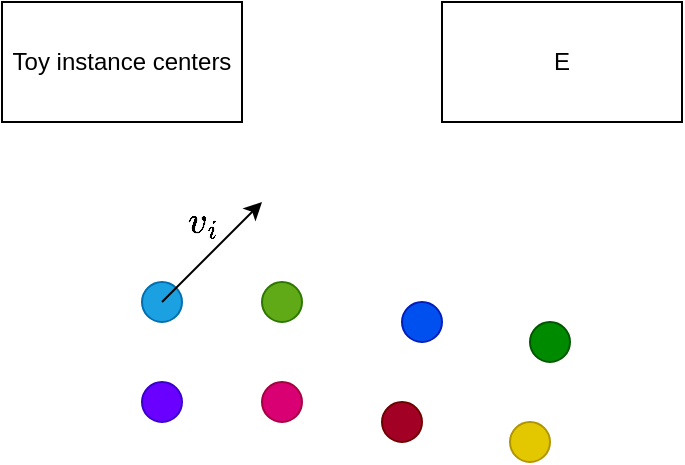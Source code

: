 <mxfile version="20.5.3" type="embed"><diagram id="23iRSUPoRavnBvh4doch" name="Page-1"><mxGraphModel dx="529" dy="359" grid="1" gridSize="10" guides="1" tooltips="1" connect="1" arrows="1" fold="1" page="1" pageScale="1" pageWidth="827" pageHeight="1169" background="#ffffff" math="1" shadow="0"><root><mxCell id="0"/><mxCell id="1" parent="0"/><mxCell id="2" value="&lt;font color=&quot;#000000&quot;&gt;Toy instance centers&lt;/font&gt;" style="rounded=0;whiteSpace=wrap;html=1;fillColor=#FFFFFF;strokeColor=#000000;" vertex="1" parent="1"><mxGeometry x="150" y="70" width="120" height="60" as="geometry"/></mxCell><mxCell id="3" value="&lt;font color=&quot;#000000&quot;&gt;E&lt;/font&gt;" style="rounded=0;whiteSpace=wrap;html=1;fillColor=#FFFFFF;strokeColor=#000000;" vertex="1" parent="1"><mxGeometry x="370" y="70" width="120" height="60" as="geometry"/></mxCell><mxCell id="4" value="" style="ellipse;whiteSpace=wrap;html=1;aspect=fixed;rounded=0;strokeColor=#006EAF;fontFamily=Helvetica;fontSize=12;fontColor=#ffffff;fillColor=#1ba1e2;" vertex="1" parent="1"><mxGeometry x="220" y="210" width="20" height="20" as="geometry"/></mxCell><mxCell id="5" value="" style="ellipse;whiteSpace=wrap;html=1;aspect=fixed;rounded=0;strokeColor=#2D7600;fontFamily=Helvetica;fontSize=12;fontColor=#ffffff;fillColor=#60a917;" vertex="1" parent="1"><mxGeometry x="280" y="210" width="20" height="20" as="geometry"/></mxCell><mxCell id="6" value="" style="ellipse;whiteSpace=wrap;html=1;aspect=fixed;rounded=0;strokeColor=#005700;fontFamily=Helvetica;fontSize=12;fontColor=#ffffff;fillColor=#008a00;" vertex="1" parent="1"><mxGeometry x="414" y="230" width="20" height="20" as="geometry"/></mxCell><mxCell id="7" value="" style="ellipse;whiteSpace=wrap;html=1;aspect=fixed;rounded=0;strokeColor=#001DBC;fontFamily=Helvetica;fontSize=12;fontColor=#ffffff;fillColor=#0050ef;" vertex="1" parent="1"><mxGeometry x="350" y="220" width="20" height="20" as="geometry"/></mxCell><mxCell id="8" value="" style="ellipse;whiteSpace=wrap;html=1;aspect=fixed;rounded=0;strokeColor=#3700CC;fontFamily=Helvetica;fontSize=12;fontColor=#ffffff;fillColor=#6a00ff;" vertex="1" parent="1"><mxGeometry x="220" y="260" width="20" height="20" as="geometry"/></mxCell><mxCell id="9" value="" style="ellipse;whiteSpace=wrap;html=1;aspect=fixed;rounded=0;strokeColor=#A50040;fontFamily=Helvetica;fontSize=12;fontColor=#ffffff;fillColor=#d80073;" vertex="1" parent="1"><mxGeometry x="280" y="260" width="20" height="20" as="geometry"/></mxCell><mxCell id="10" value="" style="ellipse;whiteSpace=wrap;html=1;aspect=fixed;rounded=0;strokeColor=#6F0000;fontFamily=Helvetica;fontSize=12;fontColor=#ffffff;fillColor=#a20025;" vertex="1" parent="1"><mxGeometry x="340" y="270" width="20" height="20" as="geometry"/></mxCell><mxCell id="11" value="" style="ellipse;whiteSpace=wrap;html=1;aspect=fixed;rounded=0;strokeColor=#B09500;fontFamily=Helvetica;fontSize=12;fontColor=#000000;fillColor=#e3c800;" vertex="1" parent="1"><mxGeometry x="404" y="280" width="20" height="20" as="geometry"/></mxCell><mxCell id="12" value="$$ v_i $$" style="endArrow=classic;html=1;rounded=0;fontFamily=Helvetica;fontSize=16;fontColor=#000000;strokeColor=#000000;labelBackgroundColor=none;" edge="1" parent="1"><mxGeometry x="0.2" y="14" width="50" height="50" relative="1" as="geometry"><mxPoint x="230" y="220" as="sourcePoint"/><mxPoint x="280" y="170" as="targetPoint"/><mxPoint as="offset"/></mxGeometry></mxCell></root></mxGraphModel></diagram></mxfile>